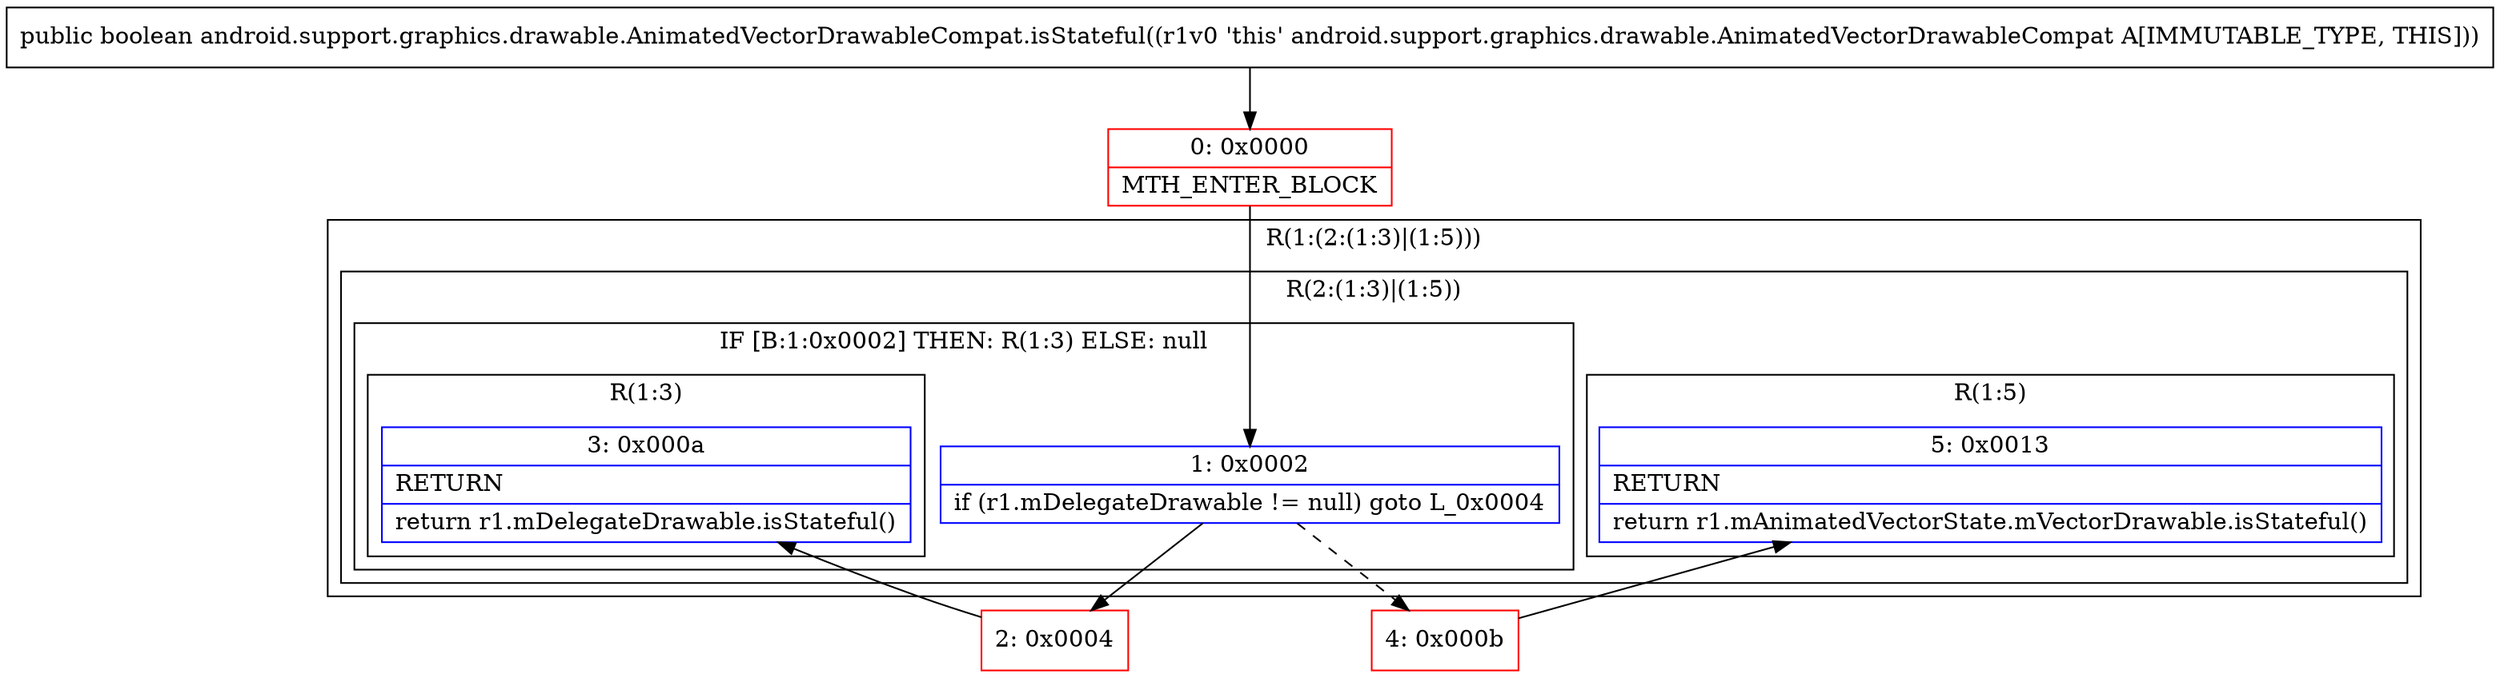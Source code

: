 digraph "CFG forandroid.support.graphics.drawable.AnimatedVectorDrawableCompat.isStateful()Z" {
subgraph cluster_Region_1592242036 {
label = "R(1:(2:(1:3)|(1:5)))";
node [shape=record,color=blue];
subgraph cluster_Region_380481551 {
label = "R(2:(1:3)|(1:5))";
node [shape=record,color=blue];
subgraph cluster_IfRegion_26451963 {
label = "IF [B:1:0x0002] THEN: R(1:3) ELSE: null";
node [shape=record,color=blue];
Node_1 [shape=record,label="{1\:\ 0x0002|if (r1.mDelegateDrawable != null) goto L_0x0004\l}"];
subgraph cluster_Region_986249812 {
label = "R(1:3)";
node [shape=record,color=blue];
Node_3 [shape=record,label="{3\:\ 0x000a|RETURN\l|return r1.mDelegateDrawable.isStateful()\l}"];
}
}
subgraph cluster_Region_1505193590 {
label = "R(1:5)";
node [shape=record,color=blue];
Node_5 [shape=record,label="{5\:\ 0x0013|RETURN\l|return r1.mAnimatedVectorState.mVectorDrawable.isStateful()\l}"];
}
}
}
Node_0 [shape=record,color=red,label="{0\:\ 0x0000|MTH_ENTER_BLOCK\l}"];
Node_2 [shape=record,color=red,label="{2\:\ 0x0004}"];
Node_4 [shape=record,color=red,label="{4\:\ 0x000b}"];
MethodNode[shape=record,label="{public boolean android.support.graphics.drawable.AnimatedVectorDrawableCompat.isStateful((r1v0 'this' android.support.graphics.drawable.AnimatedVectorDrawableCompat A[IMMUTABLE_TYPE, THIS])) }"];
MethodNode -> Node_0;
Node_1 -> Node_2;
Node_1 -> Node_4[style=dashed];
Node_0 -> Node_1;
Node_2 -> Node_3;
Node_4 -> Node_5;
}

